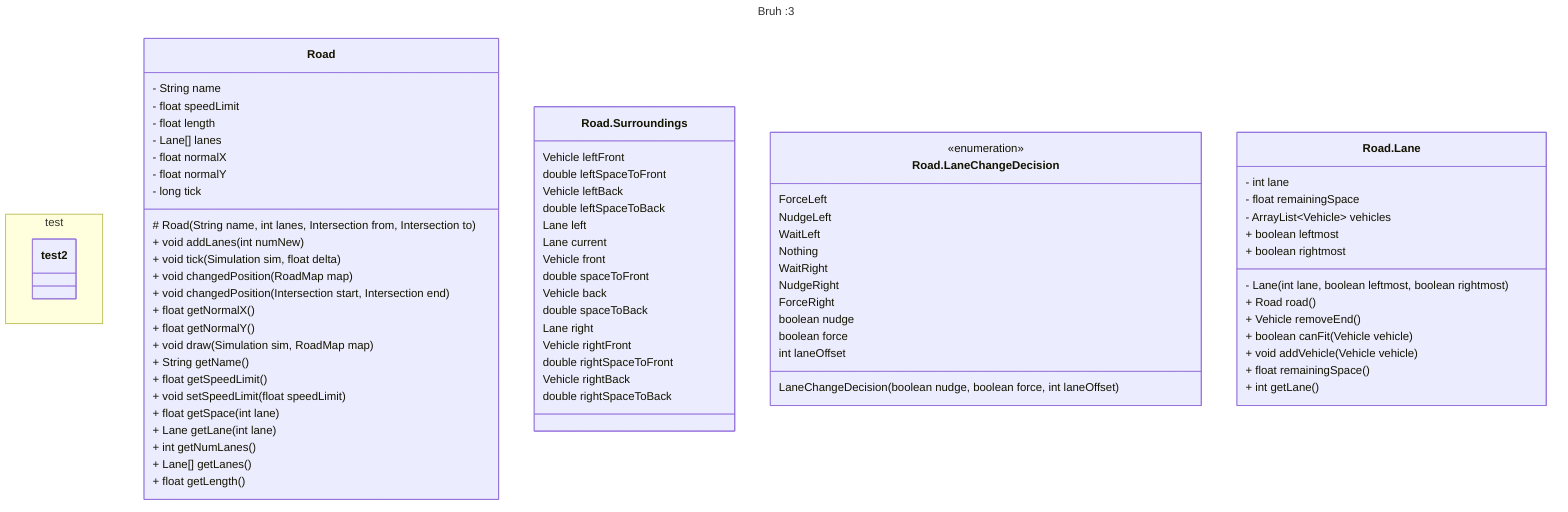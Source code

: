---
title: Bruh :3
---
classDiagram

    class `Road`{
        - String name
        - float speedLimit
        - float length
        - Lane[] lanes
        - float normalX
        - float normalY
        - long tick

        # Road(String name, int lanes, Intersection from, Intersection to)
        + void addLanes(int numNew)
        + void tick(Simulation sim, float delta)
        + void changedPosition(RoadMap map)
        + void changedPosition(Intersection start, Intersection end)
        + float getNormalX()
        + float getNormalY()
        + void draw(Simulation sim, RoadMap map)
        + String getName()
        + float getSpeedLimit()
        + void setSpeedLimit(float speedLimit)
        + float getSpace(int lane)
        + Lane getLane(int lane)
        + int getNumLanes()
        + Lane[] getLanes()
        + float getLength()
    }

    namespace test {
        class test2
    }


    class `Road.Surroundings`{
        Vehicle leftFront
        double leftSpaceToFront
        Vehicle leftBack
        double leftSpaceToBack
        Lane left
        Lane current
        Vehicle front
        double spaceToFront
        Vehicle back
        double spaceToBack
        Lane right
        Vehicle rightFront
        double rightSpaceToFront
        Vehicle rightBack
        double rightSpaceToBack

    }

    class `Road.LaneChangeDecision`{
        <<enumeration>>
        ForceLeft
        NudgeLeft
        WaitLeft
        Nothing
        WaitRight
        NudgeRight
        ForceRight

        boolean nudge
        boolean force
        int laneOffset

        LaneChangeDecision(boolean nudge, boolean force, int laneOffset)
    }

    class `Road.Lane`{
        - int lane
        - float remainingSpace
        - ArrayList#60;Vehicle#62; vehicles
        + boolean leftmost
        + boolean rightmost

        - Lane(int lane, boolean leftmost, boolean rightmost)
        + Road road()
        + Vehicle removeEnd()
        + boolean canFit(Vehicle vehicle)
        + void addVehicle(Vehicle vehicle)
        + float remainingSpace()
        + int getLane()
    }